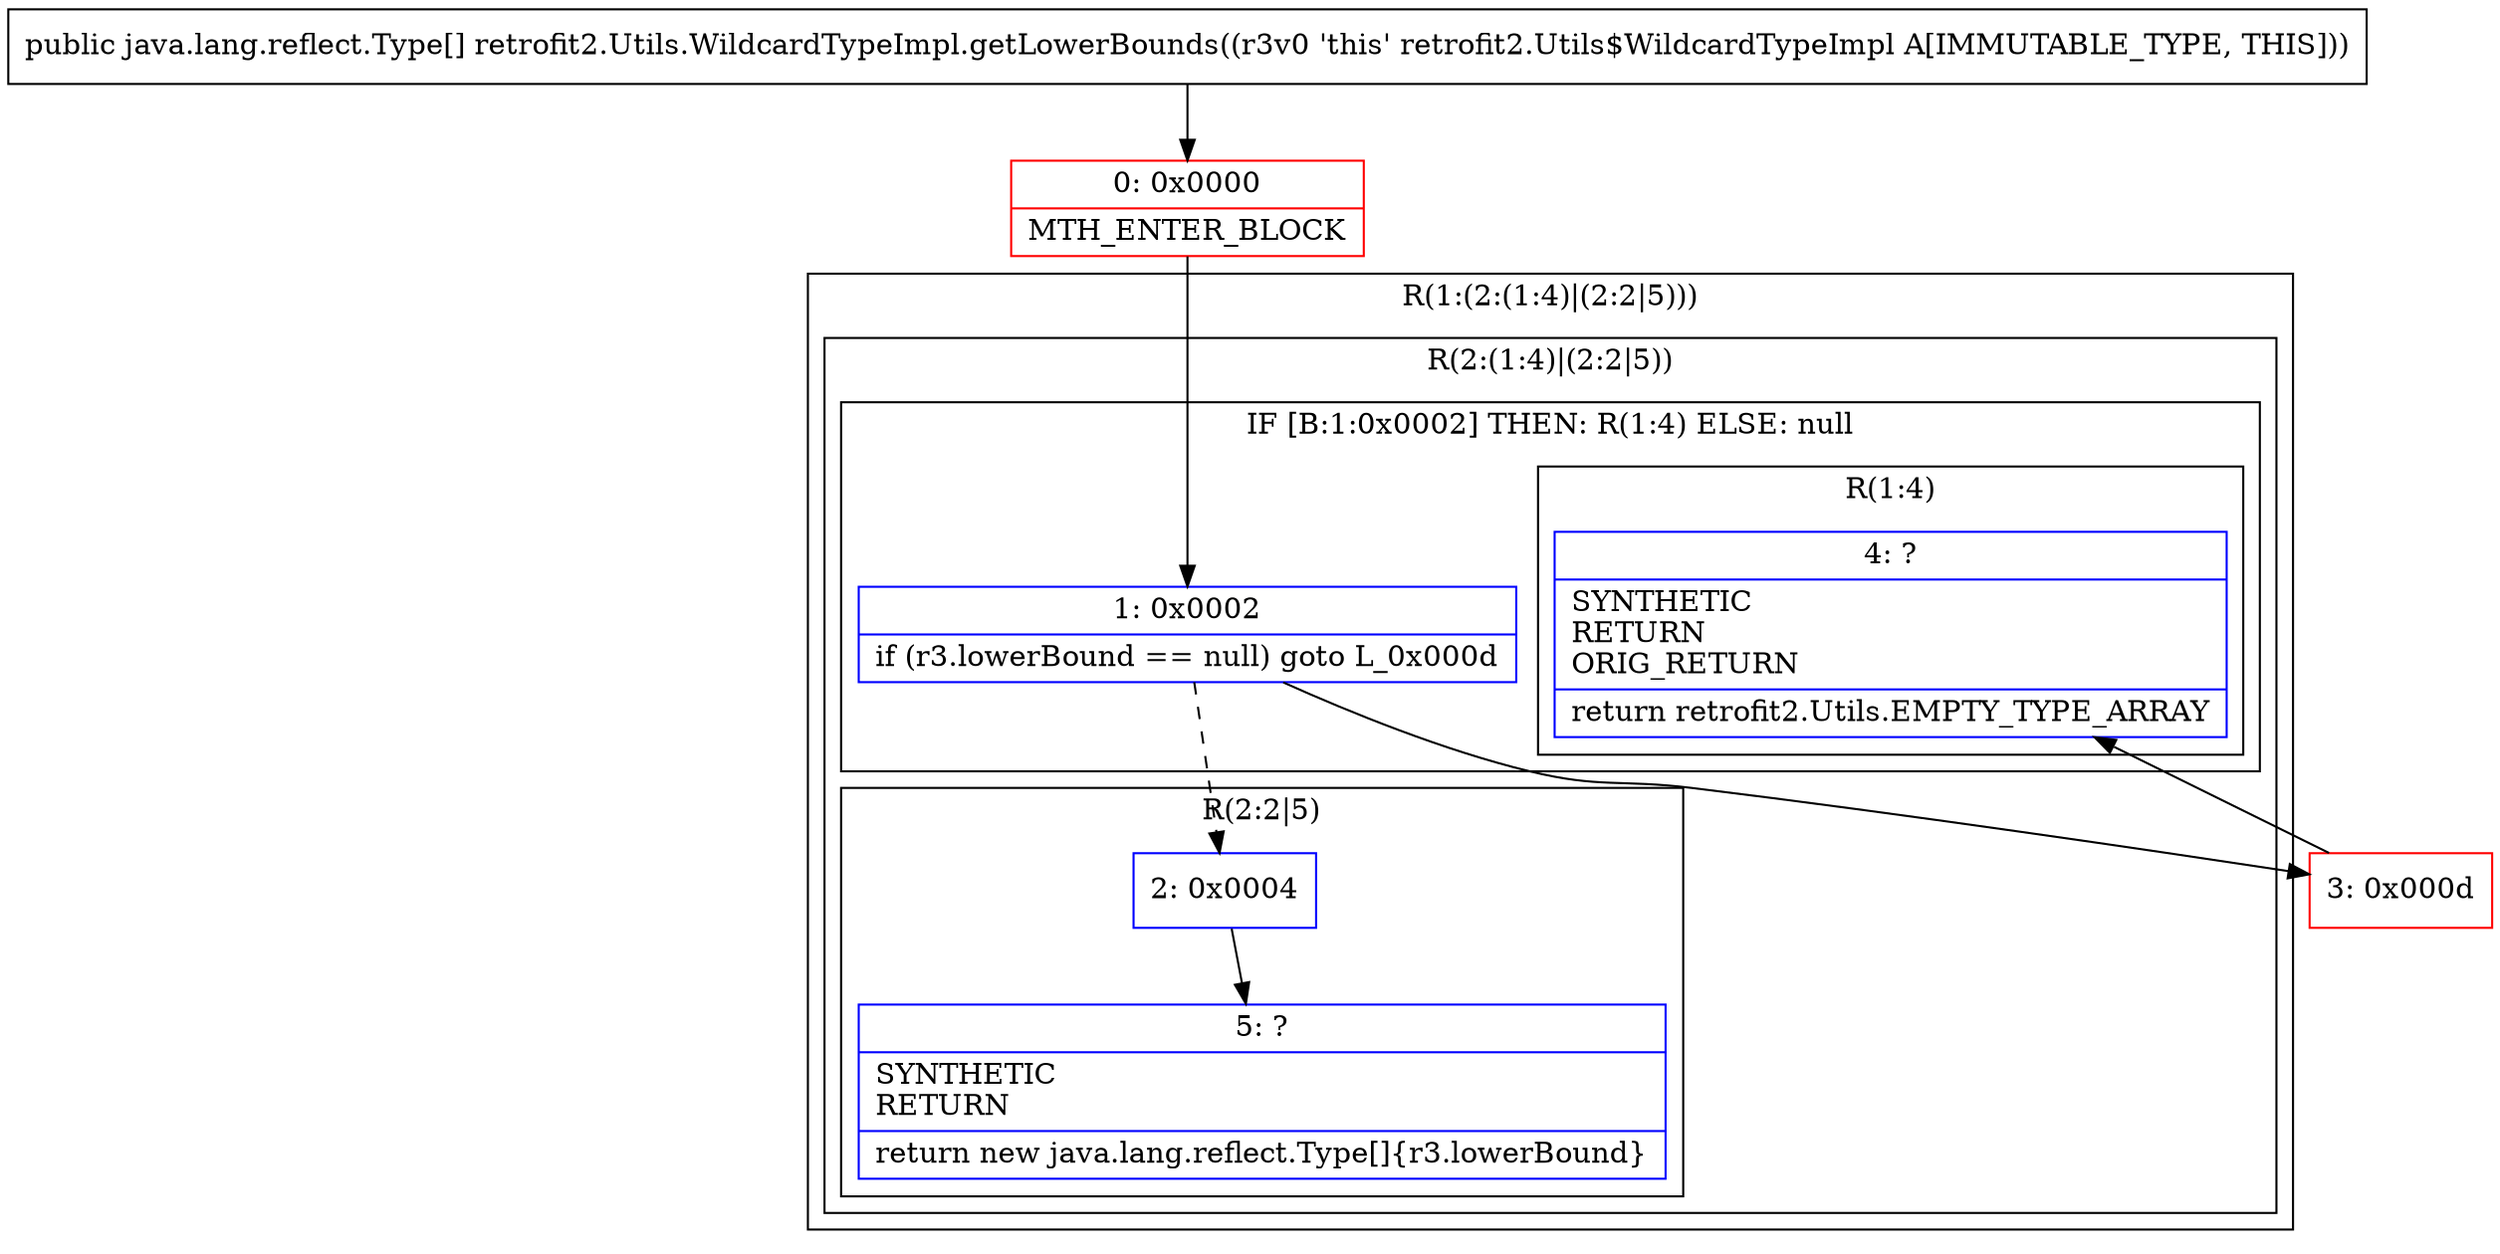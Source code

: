 digraph "CFG forretrofit2.Utils.WildcardTypeImpl.getLowerBounds()[Ljava\/lang\/reflect\/Type;" {
subgraph cluster_Region_1703502654 {
label = "R(1:(2:(1:4)|(2:2|5)))";
node [shape=record,color=blue];
subgraph cluster_Region_1301898765 {
label = "R(2:(1:4)|(2:2|5))";
node [shape=record,color=blue];
subgraph cluster_IfRegion_1261637406 {
label = "IF [B:1:0x0002] THEN: R(1:4) ELSE: null";
node [shape=record,color=blue];
Node_1 [shape=record,label="{1\:\ 0x0002|if (r3.lowerBound == null) goto L_0x000d\l}"];
subgraph cluster_Region_865218127 {
label = "R(1:4)";
node [shape=record,color=blue];
Node_4 [shape=record,label="{4\:\ ?|SYNTHETIC\lRETURN\lORIG_RETURN\l|return retrofit2.Utils.EMPTY_TYPE_ARRAY\l}"];
}
}
subgraph cluster_Region_497826704 {
label = "R(2:2|5)";
node [shape=record,color=blue];
Node_2 [shape=record,label="{2\:\ 0x0004}"];
Node_5 [shape=record,label="{5\:\ ?|SYNTHETIC\lRETURN\l|return new java.lang.reflect.Type[]\{r3.lowerBound\}\l}"];
}
}
}
Node_0 [shape=record,color=red,label="{0\:\ 0x0000|MTH_ENTER_BLOCK\l}"];
Node_3 [shape=record,color=red,label="{3\:\ 0x000d}"];
MethodNode[shape=record,label="{public java.lang.reflect.Type[] retrofit2.Utils.WildcardTypeImpl.getLowerBounds((r3v0 'this' retrofit2.Utils$WildcardTypeImpl A[IMMUTABLE_TYPE, THIS])) }"];
MethodNode -> Node_0;
Node_1 -> Node_2[style=dashed];
Node_1 -> Node_3;
Node_2 -> Node_5;
Node_0 -> Node_1;
Node_3 -> Node_4;
}

